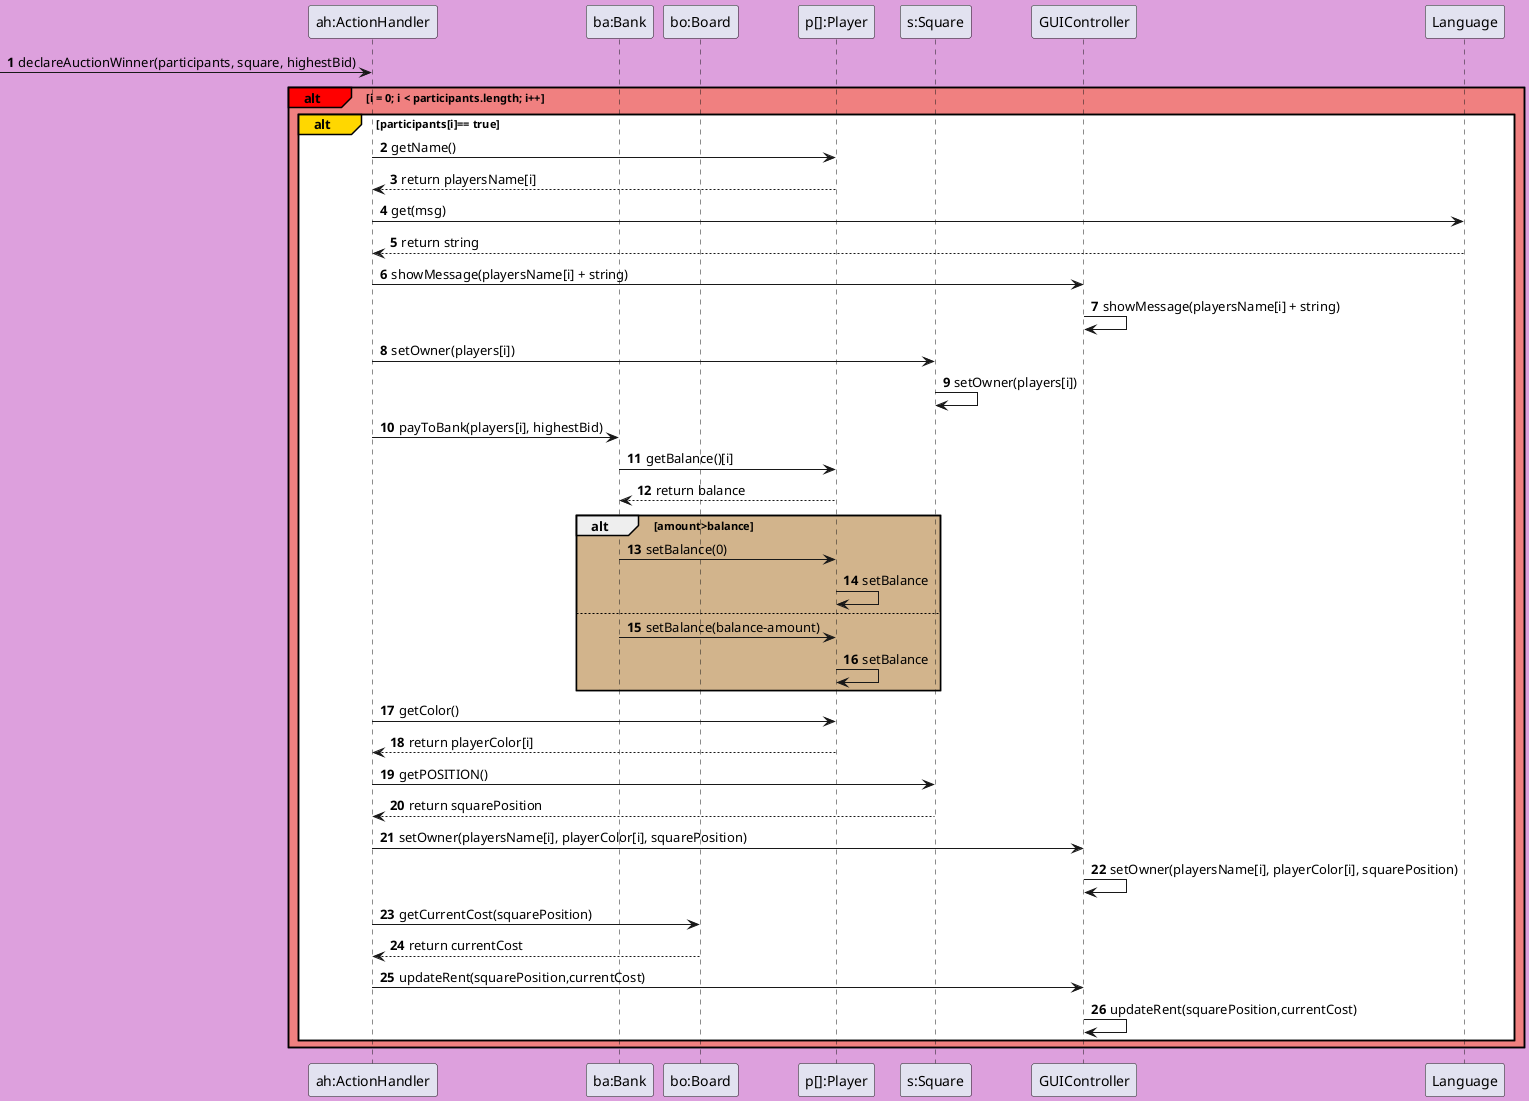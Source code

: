 @startuml
'https://plantuml.com/sequence-diagram

autonumber
skinparam backgroundColor #plum
Participant "ah:ActionHandler" as actionHandler
Participant "ba:Bank" as bank
Participant "bo:Board" as board
Participant "p[]:Player" as player
Participant "s:Square" as square
Participant "GUIController" as guiController
->actionHandler:declareAuctionWinner(participants, square, highestBid)
alt#red #LightCoral i = 0; i < participants.length; i++
    alt#Gold #white participants[i]== true
        actionHandler -> player:getName()
        actionHandler <-- player:return playersName[i]
        actionHandler -> Language:get(msg)
        actionHandler <-- Language: return string
        actionHandler -> guiController:showMessage(playersName[i] + string)
        guiController -> guiController:showMessage(playersName[i] + string)
        actionHandler ->  square:setOwner(players[i])
        square ->  square:setOwner(players[i])
        actionHandler -> bank:payToBank(players[i], highestBid)
        bank->player:getBalance()[i]
        bank<--player:return balance
        alt #Tan amount>balance
             bank->player:setBalance(0)
             player->player: setBalance
        else
            bank->player:setBalance(balance-amount)
            player->player: setBalance
        end

        actionHandler -> player:getColor()
        actionHandler <-- player:return playerColor[i]
        actionHandler -> square:getPOSITION()
        actionHandler <-- square:return squarePosition
        actionHandler -> guiController:setOwner(playersName[i], playerColor[i], squarePosition)
        guiController-> guiController:setOwner(playersName[i], playerColor[i], squarePosition)
        actionHandler -> board:getCurrentCost(squarePosition)
        actionHandler <-- board:return currentCost
        actionHandler -> guiController:updateRent(squarePosition,currentCost)
        guiController-> guiController:updateRent(squarePosition,currentCost)
    end
end
@enduml